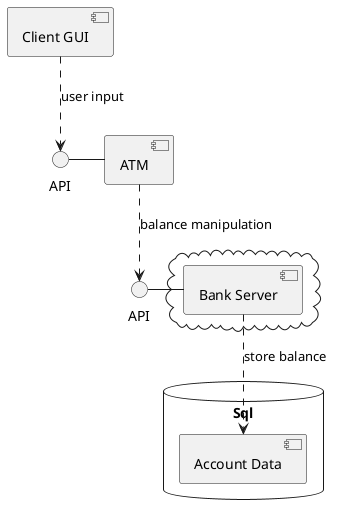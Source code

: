 @startuml
skinparam shadowing false

[Client GUI] as g
[ATM] as a

cloud {
  [Bank Server] as b
}

() "API" as atm_api
atm_api - a

() "API" as bank_api
bank_api - b

database "Sql" {
  [Account Data] as cd
}

g ..> atm_api : user input
a ..> bank_api : balance manipulation
b ..> cd : store balance

@enduml
